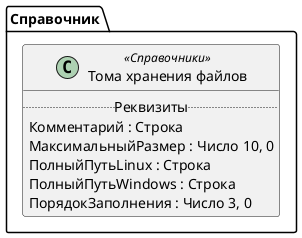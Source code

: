 ﻿@startuml ТомаХраненияФайлов
'!include templates.wsd
'..\include templates.wsd
class Справочник.ТомаХраненияФайлов as "Тома хранения файлов" <<Справочники>>
{
..Реквизиты..
Комментарий : Строка
МаксимальныйРазмер : Число 10, 0
ПолныйПутьLinux : Строка
ПолныйПутьWindows : Строка
ПорядокЗаполнения : Число 3, 0
}
@enduml
